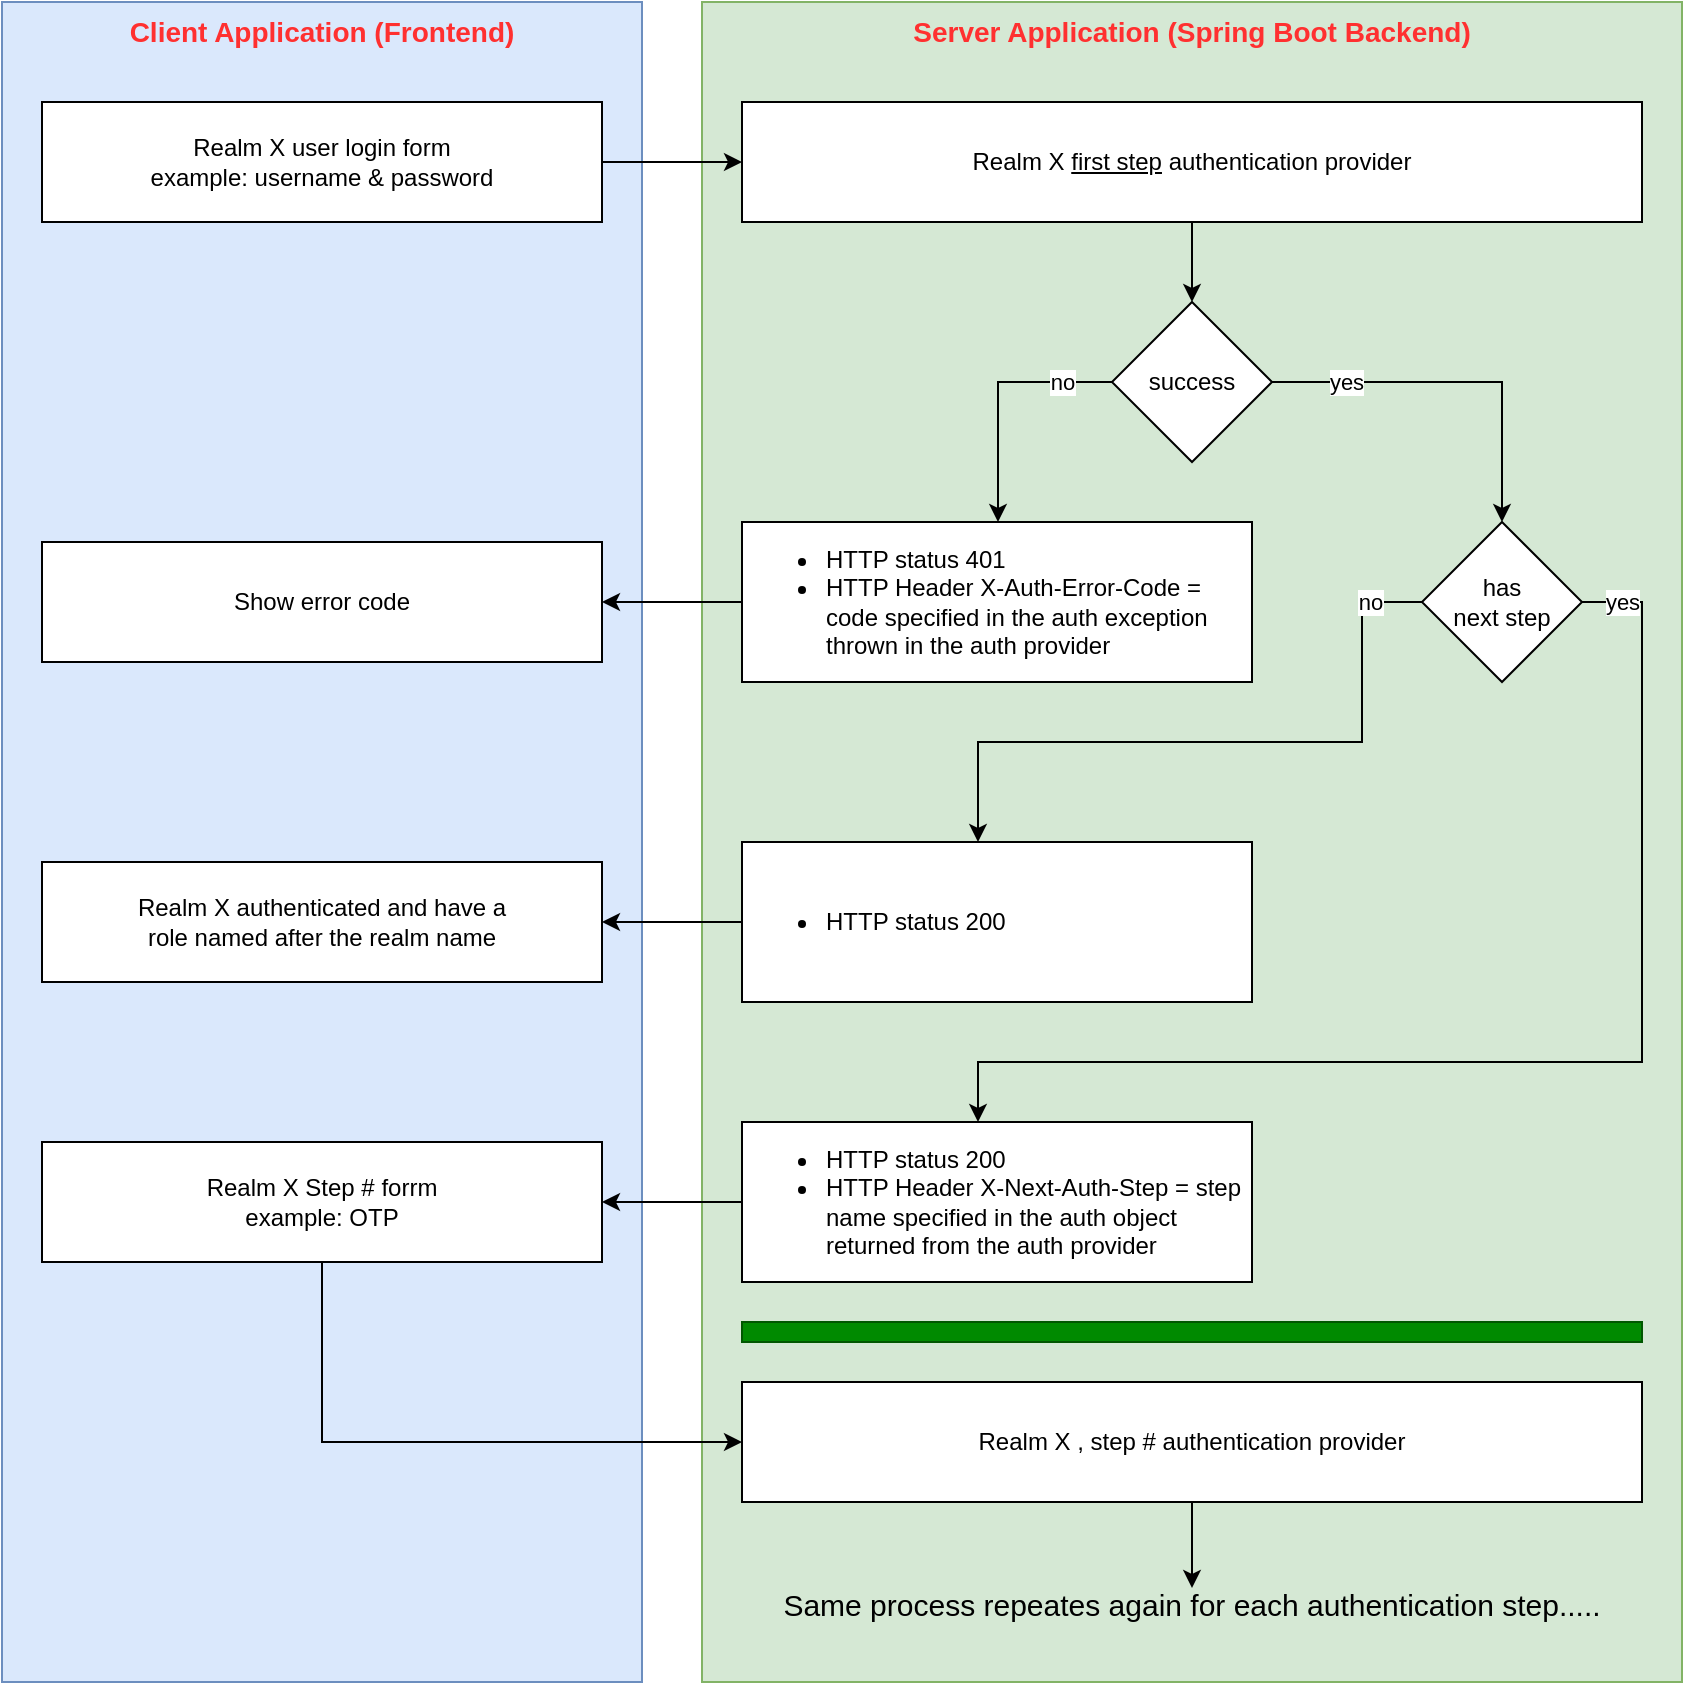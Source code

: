 <mxfile version="21.7.2" type="device">
  <diagram name="Page-1" id="zUXiU8H8uNjzVAxh3Bj8">
    <mxGraphModel dx="1434" dy="758" grid="1" gridSize="10" guides="1" tooltips="1" connect="1" arrows="1" fold="1" page="1" pageScale="1" pageWidth="850" pageHeight="1100" math="0" shadow="0">
      <root>
        <mxCell id="0" />
        <mxCell id="1" parent="0" />
        <mxCell id="BmOVwQYbSp206XlL6Oty-1" value="&lt;b&gt;&lt;font style=&quot;font-size: 14px;&quot; color=&quot;#ff3030&quot;&gt;Client Application (Frontend)&lt;/font&gt;&lt;/b&gt;" style="rounded=0;whiteSpace=wrap;html=1;verticalAlign=top;fillColor=#dae8fc;strokeColor=#6c8ebf;" vertex="1" parent="1">
          <mxGeometry y="40" width="320" height="840" as="geometry" />
        </mxCell>
        <mxCell id="BmOVwQYbSp206XlL6Oty-2" value="&lt;b&gt;&lt;font style=&quot;font-size: 14px;&quot; color=&quot;#ff3030&quot;&gt;Server Application (Spring Boot Backend)&lt;/font&gt;&lt;/b&gt;" style="rounded=0;whiteSpace=wrap;html=1;verticalAlign=top;fillColor=#d5e8d4;strokeColor=#82b366;" vertex="1" parent="1">
          <mxGeometry x="350" y="40" width="490" height="840" as="geometry" />
        </mxCell>
        <mxCell id="BmOVwQYbSp206XlL6Oty-5" style="edgeStyle=orthogonalEdgeStyle;rounded=0;orthogonalLoop=1;jettySize=auto;html=1;entryX=0;entryY=0.5;entryDx=0;entryDy=0;" edge="1" parent="1" source="BmOVwQYbSp206XlL6Oty-3" target="BmOVwQYbSp206XlL6Oty-4">
          <mxGeometry relative="1" as="geometry" />
        </mxCell>
        <mxCell id="BmOVwQYbSp206XlL6Oty-3" value="Realm X user login form&lt;br&gt;example: username &amp;amp; password" style="rounded=0;whiteSpace=wrap;html=1;" vertex="1" parent="1">
          <mxGeometry x="20" y="90" width="280" height="60" as="geometry" />
        </mxCell>
        <mxCell id="BmOVwQYbSp206XlL6Oty-30" style="edgeStyle=orthogonalEdgeStyle;rounded=0;orthogonalLoop=1;jettySize=auto;html=1;" edge="1" parent="1" source="BmOVwQYbSp206XlL6Oty-4" target="BmOVwQYbSp206XlL6Oty-8">
          <mxGeometry relative="1" as="geometry" />
        </mxCell>
        <mxCell id="BmOVwQYbSp206XlL6Oty-4" value="Realm X&amp;nbsp;&lt;u&gt;first step&lt;/u&gt; authentication provider" style="rounded=0;whiteSpace=wrap;html=1;" vertex="1" parent="1">
          <mxGeometry x="370" y="90" width="450" height="60" as="geometry" />
        </mxCell>
        <mxCell id="BmOVwQYbSp206XlL6Oty-6" value="Realm X authenticated and have a &lt;br&gt;role named after the realm name" style="rounded=0;whiteSpace=wrap;html=1;" vertex="1" parent="1">
          <mxGeometry x="20" y="470" width="280" height="60" as="geometry" />
        </mxCell>
        <mxCell id="BmOVwQYbSp206XlL6Oty-12" style="edgeStyle=orthogonalEdgeStyle;rounded=0;orthogonalLoop=1;jettySize=auto;html=1;entryX=0.5;entryY=0;entryDx=0;entryDy=0;" edge="1" parent="1" source="BmOVwQYbSp206XlL6Oty-8" target="BmOVwQYbSp206XlL6Oty-11">
          <mxGeometry relative="1" as="geometry">
            <Array as="points">
              <mxPoint x="750" y="230" />
            </Array>
          </mxGeometry>
        </mxCell>
        <mxCell id="BmOVwQYbSp206XlL6Oty-22" value="yes" style="edgeLabel;html=1;align=center;verticalAlign=middle;resizable=0;points=[];" vertex="1" connectable="0" parent="BmOVwQYbSp206XlL6Oty-12">
          <mxGeometry x="-0.533" relative="1" as="geometry">
            <mxPoint x="-6" as="offset" />
          </mxGeometry>
        </mxCell>
        <mxCell id="BmOVwQYbSp206XlL6Oty-36" style="edgeStyle=orthogonalEdgeStyle;rounded=0;orthogonalLoop=1;jettySize=auto;html=1;" edge="1" parent="1" source="BmOVwQYbSp206XlL6Oty-8" target="BmOVwQYbSp206XlL6Oty-13">
          <mxGeometry relative="1" as="geometry">
            <Array as="points">
              <mxPoint x="498" y="230" />
            </Array>
          </mxGeometry>
        </mxCell>
        <mxCell id="BmOVwQYbSp206XlL6Oty-37" value="no" style="edgeLabel;html=1;align=center;verticalAlign=middle;resizable=0;points=[];" vertex="1" connectable="0" parent="BmOVwQYbSp206XlL6Oty-36">
          <mxGeometry x="-0.795" y="2" relative="1" as="geometry">
            <mxPoint x="-12" y="-2" as="offset" />
          </mxGeometry>
        </mxCell>
        <mxCell id="BmOVwQYbSp206XlL6Oty-8" value="success" style="rhombus;whiteSpace=wrap;html=1;" vertex="1" parent="1">
          <mxGeometry x="555" y="190" width="80" height="80" as="geometry" />
        </mxCell>
        <mxCell id="BmOVwQYbSp206XlL6Oty-19" style="edgeStyle=orthogonalEdgeStyle;rounded=0;orthogonalLoop=1;jettySize=auto;html=1;" edge="1" parent="1" source="BmOVwQYbSp206XlL6Oty-11" target="BmOVwQYbSp206XlL6Oty-15">
          <mxGeometry relative="1" as="geometry">
            <Array as="points">
              <mxPoint x="680" y="340" />
              <mxPoint x="680" y="410" />
              <mxPoint x="488" y="410" />
            </Array>
          </mxGeometry>
        </mxCell>
        <mxCell id="BmOVwQYbSp206XlL6Oty-23" value="no" style="edgeLabel;html=1;align=center;verticalAlign=middle;resizable=0;points=[];" vertex="1" connectable="0" parent="BmOVwQYbSp206XlL6Oty-19">
          <mxGeometry x="-0.845" relative="1" as="geometry">
            <mxPoint as="offset" />
          </mxGeometry>
        </mxCell>
        <mxCell id="BmOVwQYbSp206XlL6Oty-20" style="edgeStyle=orthogonalEdgeStyle;rounded=0;orthogonalLoop=1;jettySize=auto;html=1;" edge="1" parent="1" source="BmOVwQYbSp206XlL6Oty-11" target="BmOVwQYbSp206XlL6Oty-14">
          <mxGeometry relative="1" as="geometry">
            <Array as="points">
              <mxPoint x="820" y="340" />
              <mxPoint x="820" y="570" />
              <mxPoint x="488" y="570" />
            </Array>
          </mxGeometry>
        </mxCell>
        <mxCell id="BmOVwQYbSp206XlL6Oty-25" value="yes" style="edgeLabel;html=1;align=center;verticalAlign=middle;resizable=0;points=[];" vertex="1" connectable="0" parent="BmOVwQYbSp206XlL6Oty-20">
          <mxGeometry x="-0.965" y="-1" relative="1" as="geometry">
            <mxPoint x="9" y="-1" as="offset" />
          </mxGeometry>
        </mxCell>
        <mxCell id="BmOVwQYbSp206XlL6Oty-11" value="has &lt;br&gt;next step" style="rhombus;whiteSpace=wrap;html=1;" vertex="1" parent="1">
          <mxGeometry x="710" y="300" width="80" height="80" as="geometry" />
        </mxCell>
        <mxCell id="BmOVwQYbSp206XlL6Oty-27" style="edgeStyle=orthogonalEdgeStyle;rounded=0;orthogonalLoop=1;jettySize=auto;html=1;" edge="1" parent="1" source="BmOVwQYbSp206XlL6Oty-13" target="BmOVwQYbSp206XlL6Oty-26">
          <mxGeometry relative="1" as="geometry" />
        </mxCell>
        <mxCell id="BmOVwQYbSp206XlL6Oty-13" value="&lt;ul&gt;&lt;li&gt;HTTP status 401&lt;/li&gt;&lt;li&gt;HTTP Header&amp;nbsp;X-Auth-Error-Code = code specified in the auth exception thrown in the auth provider&lt;/li&gt;&lt;/ul&gt;" style="rounded=0;whiteSpace=wrap;html=1;align=left;" vertex="1" parent="1">
          <mxGeometry x="370" y="300" width="255" height="80" as="geometry" />
        </mxCell>
        <mxCell id="BmOVwQYbSp206XlL6Oty-29" style="edgeStyle=orthogonalEdgeStyle;rounded=0;orthogonalLoop=1;jettySize=auto;html=1;entryX=1;entryY=0.5;entryDx=0;entryDy=0;" edge="1" parent="1" source="BmOVwQYbSp206XlL6Oty-14" target="BmOVwQYbSp206XlL6Oty-17">
          <mxGeometry relative="1" as="geometry" />
        </mxCell>
        <mxCell id="BmOVwQYbSp206XlL6Oty-14" value="&lt;ul&gt;&lt;li&gt;HTTP status 200&lt;/li&gt;&lt;li&gt;HTTP Header X-Next-Auth-Step = step name specified in the auth object returned from the auth provider&lt;br&gt;&lt;/li&gt;&lt;/ul&gt;" style="rounded=0;whiteSpace=wrap;html=1;align=left;" vertex="1" parent="1">
          <mxGeometry x="370" y="600" width="255" height="80" as="geometry" />
        </mxCell>
        <mxCell id="BmOVwQYbSp206XlL6Oty-28" style="edgeStyle=orthogonalEdgeStyle;rounded=0;orthogonalLoop=1;jettySize=auto;html=1;" edge="1" parent="1" source="BmOVwQYbSp206XlL6Oty-15" target="BmOVwQYbSp206XlL6Oty-6">
          <mxGeometry relative="1" as="geometry" />
        </mxCell>
        <mxCell id="BmOVwQYbSp206XlL6Oty-15" value="&lt;ul&gt;&lt;li&gt;HTTP status 200&lt;/li&gt;&lt;/ul&gt;" style="rounded=0;whiteSpace=wrap;html=1;align=left;" vertex="1" parent="1">
          <mxGeometry x="370" y="460" width="255" height="80" as="geometry" />
        </mxCell>
        <mxCell id="BmOVwQYbSp206XlL6Oty-42" style="edgeStyle=orthogonalEdgeStyle;rounded=0;orthogonalLoop=1;jettySize=auto;html=1;entryX=0;entryY=0.5;entryDx=0;entryDy=0;" edge="1" parent="1" source="BmOVwQYbSp206XlL6Oty-17" target="BmOVwQYbSp206XlL6Oty-35">
          <mxGeometry relative="1" as="geometry">
            <Array as="points">
              <mxPoint x="160" y="760" />
            </Array>
          </mxGeometry>
        </mxCell>
        <mxCell id="BmOVwQYbSp206XlL6Oty-17" value="Realm X Step # forrm&lt;br&gt;example: OTP" style="rounded=0;whiteSpace=wrap;html=1;" vertex="1" parent="1">
          <mxGeometry x="20" y="610" width="280" height="60" as="geometry" />
        </mxCell>
        <mxCell id="BmOVwQYbSp206XlL6Oty-26" value="Show error code" style="rounded=0;whiteSpace=wrap;html=1;" vertex="1" parent="1">
          <mxGeometry x="20" y="310" width="280" height="60" as="geometry" />
        </mxCell>
        <mxCell id="BmOVwQYbSp206XlL6Oty-43" style="edgeStyle=orthogonalEdgeStyle;rounded=0;orthogonalLoop=1;jettySize=auto;html=1;" edge="1" parent="1" source="BmOVwQYbSp206XlL6Oty-35" target="BmOVwQYbSp206XlL6Oty-41">
          <mxGeometry relative="1" as="geometry" />
        </mxCell>
        <mxCell id="BmOVwQYbSp206XlL6Oty-35" value="Realm X , step #&amp;nbsp;authentication provider" style="rounded=0;whiteSpace=wrap;html=1;" vertex="1" parent="1">
          <mxGeometry x="370" y="730" width="450" height="60" as="geometry" />
        </mxCell>
        <mxCell id="BmOVwQYbSp206XlL6Oty-39" value="" style="rounded=0;whiteSpace=wrap;html=1;fillColor=#008a00;fontColor=#ffffff;strokeColor=#005700;" vertex="1" parent="1">
          <mxGeometry x="370" y="700" width="450" height="10" as="geometry" />
        </mxCell>
        <mxCell id="BmOVwQYbSp206XlL6Oty-41" value="&lt;h1 style=&quot;font-size: 15px;&quot;&gt;&lt;span style=&quot;font-weight: normal;&quot;&gt;Same process repeates again for each authentication step.....&lt;/span&gt;&lt;/h1&gt;" style="text;html=1;strokeColor=none;fillColor=none;spacing=5;spacingTop=-20;whiteSpace=wrap;overflow=hidden;rounded=0;fontSize=15;fontStyle=0;align=center;" vertex="1" parent="1">
          <mxGeometry x="370" y="833" width="450" height="47" as="geometry" />
        </mxCell>
      </root>
    </mxGraphModel>
  </diagram>
</mxfile>
